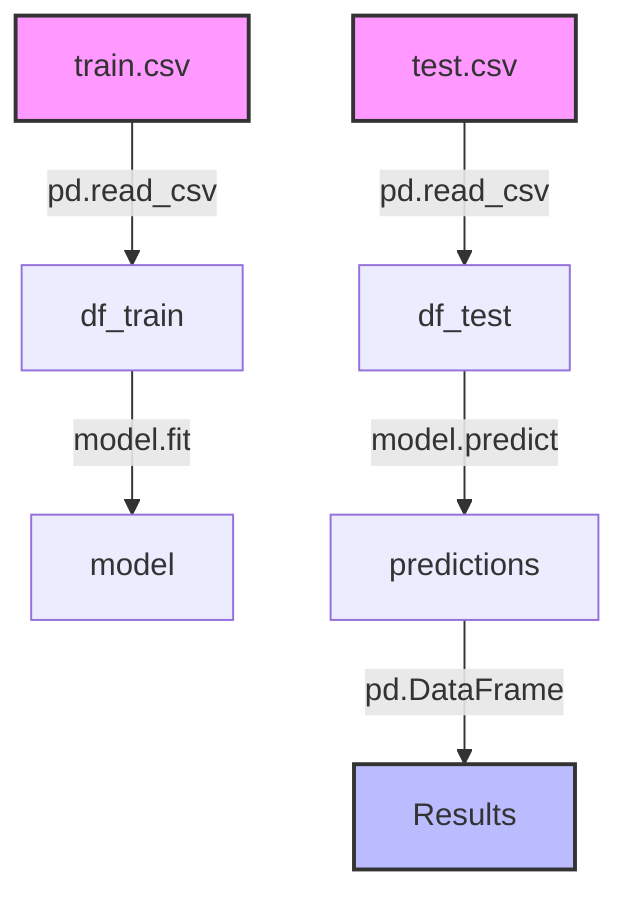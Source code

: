 flowchart TD
    DS_trainCSV["train.csv"]:::data_source -->|pd.read_csv| df_train
    DS_testCSV["test.csv"]:::data_source -->|pd.read_csv| df_test
    df_train -->|model.fit| model
    df_test -->|model.predict| predictions
    predictions -->|pd.DataFrame| results
    results["Results"]:::output
    classDef data_source fill:#f9f,stroke:#333,stroke-width:2px;
    classDef output fill:#bbf,stroke:#333,stroke-width:2px;